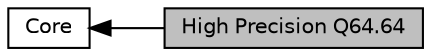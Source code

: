 digraph "High Precision Q64.64"
{
  edge [fontname="Helvetica",fontsize="10",labelfontname="Helvetica",labelfontsize="10"];
  node [fontname="Helvetica",fontsize="10",shape=box];
  rankdir=LR;
  Node1 [label="High Precision Q64.64",height=0.2,width=0.4,color="black", fillcolor="grey75", style="filled", fontcolor="black",tooltip="Functions and class for high precision Q64.64 fixed point arithmetic."];
  Node2 [label="Core",height=0.2,width=0.4,color="black", fillcolor="white", style="filled",URL="$group__core.html",tooltip="The \"core\" module contains:"];
  Node2->Node1 [shape=plaintext, dir="back", style="solid"];
}
